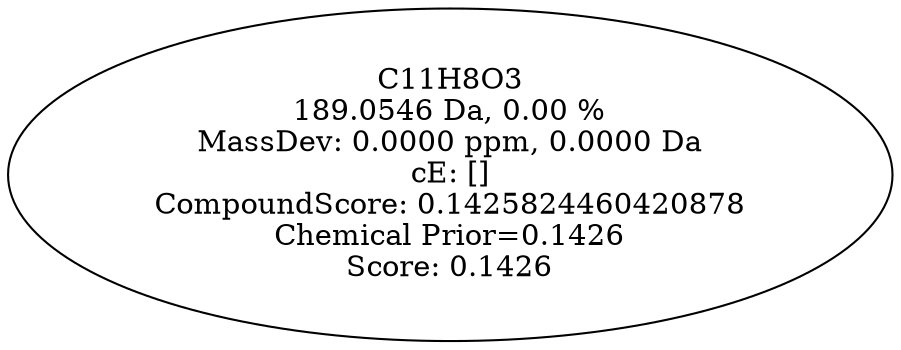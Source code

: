 strict digraph {
v1 [label="C11H8O3\n189.0546 Da, 0.00 %\nMassDev: 0.0000 ppm, 0.0000 Da\ncE: []\nCompoundScore: 0.1425824460420878\nChemical Prior=0.1426\nScore: 0.1426"];
}